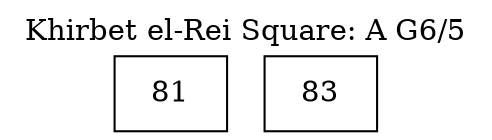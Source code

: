 
graph A_G6_5 {
	splines=ortho;
	overlap=false;
	newrank=true;
	labelloc=top;
	labeljust="l";
	
	page=8;
	ranksep=0.75;
	label="Khirbet el-Rei Square: A G6/5"
	"1000011517208105370" [label="81", shape=box, style=filled, fillcolor=white];
	"1000011517220436569" [label="83", shape=box, style=filled, fillcolor=white];
}